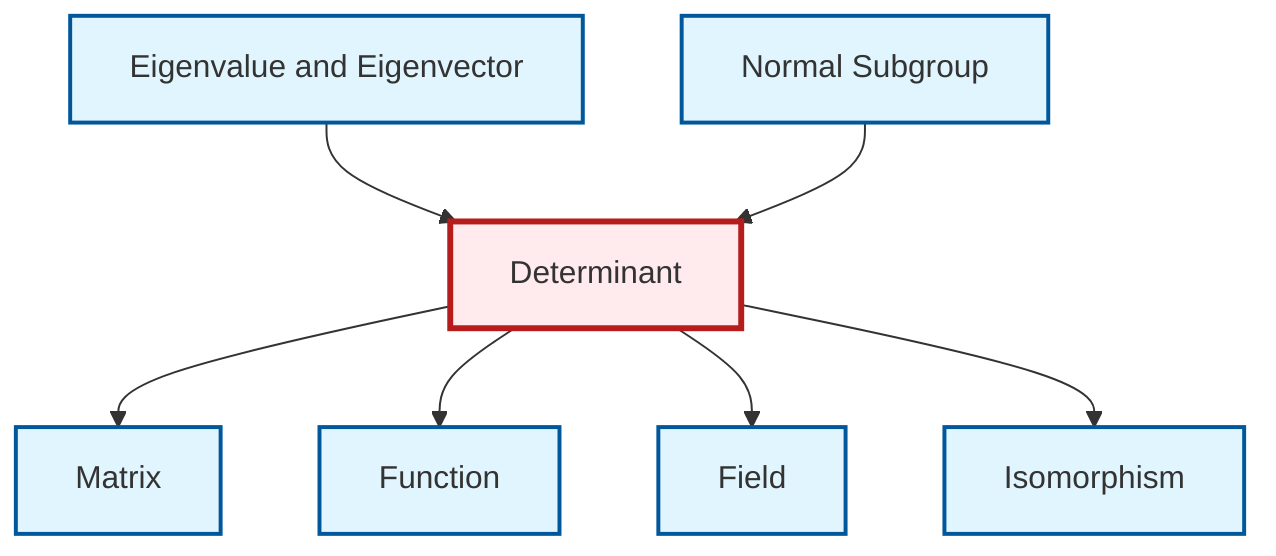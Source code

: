 graph TD
    classDef definition fill:#e1f5fe,stroke:#01579b,stroke-width:2px
    classDef theorem fill:#f3e5f5,stroke:#4a148c,stroke-width:2px
    classDef axiom fill:#fff3e0,stroke:#e65100,stroke-width:2px
    classDef example fill:#e8f5e9,stroke:#1b5e20,stroke-width:2px
    classDef current fill:#ffebee,stroke:#b71c1c,stroke-width:3px
    def-matrix["Matrix"]:::definition
    def-isomorphism["Isomorphism"]:::definition
    def-normal-subgroup["Normal Subgroup"]:::definition
    def-determinant["Determinant"]:::definition
    def-field["Field"]:::definition
    def-function["Function"]:::definition
    def-eigenvalue-eigenvector["Eigenvalue and Eigenvector"]:::definition
    def-determinant --> def-matrix
    def-eigenvalue-eigenvector --> def-determinant
    def-determinant --> def-function
    def-normal-subgroup --> def-determinant
    def-determinant --> def-field
    def-determinant --> def-isomorphism
    class def-determinant current